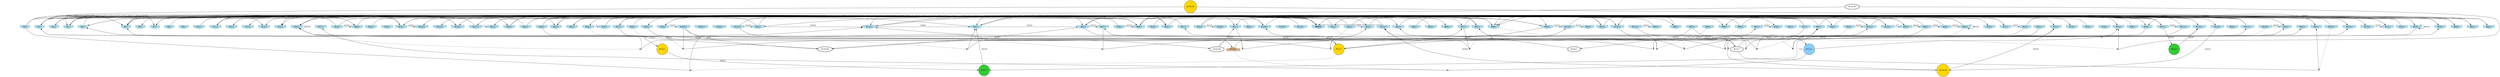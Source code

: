 digraph G {
node[shape = circle]
rankInputs [style = invisible]
rankOutputs [style = invisible]
rankInputs -> rankOutputs [color=invis]
0 [label="#0:1", style = filled, shape = invhouse, color=lightblue]
1 [label="#1:1", style = filled, shape = invhouse, color=lightblue]
2 [label="#2:1", style = filled, shape = invhouse, color=lightblue]
3 [label="#3:1", style = filled, shape = invhouse, color=lightblue]
4 [label="#4:1", style = filled, shape = invhouse, color=lightblue]
5 [label="#5:1", style = filled, shape = invhouse, color=lightblue]
6 [label="#6:1", style = filled, shape = invhouse, color=lightblue]
7 [label="#7:1", style = filled, shape = invhouse, color=lightblue]
8 [label="#8:1", style = filled, shape = invhouse, color=lightblue]
9 [label="#9:1", style = filled, shape = invhouse, color=lightblue]
10 [label="#10:1", style = filled, shape = invhouse, color=lightblue]
11 [label="#11:1", style = filled, shape = invhouse, color=lightblue]
12 [label="#12:1", style = filled, shape = invhouse, color=lightblue]
13 [label="#13:1", style = filled, shape = invhouse, color=lightblue]
14 [label="#14:1", style = filled, shape = invhouse, color=lightblue]
15 [label="#15:1", style = filled, shape = invhouse, color=lightblue]
16 [label="#16:1", style = filled, shape = invhouse, color=lightblue]
17 [label="#17:1", style = filled, shape = invhouse, color=lightblue]
18 [label="#18:1", style = filled, shape = invhouse, color=lightblue]
19 [label="#19:1", style = filled, shape = invhouse, color=lightblue]
20 [label="#20:1", style = filled, shape = invhouse, color=lightblue]
21 [label="#21:1", style = filled, shape = invhouse, color=lightblue]
22 [label="#22:1", style = filled, shape = invhouse, color=lightblue]
23 [label="#23:1", style = filled, shape = invhouse, color=lightblue]
24 [label="#24:1", style = filled, shape = invhouse, color=lightblue]
25 [label="#25:1", style = filled, shape = invhouse, color=lightblue]
26 [label="#26:1", style = filled, shape = invhouse, color=lightblue]
27 [label="#27:1", style = filled, shape = invhouse, color=lightblue]
28 [label="#28:1", style = filled, shape = invhouse, color=lightblue]
29 [label="#29:1", style = filled, shape = invhouse, color=lightblue]
30 [label="#30:1", style = filled, shape = invhouse, color=lightblue]
31 [label="#31:1", style = filled, shape = invhouse, color=lightblue]
32 [label="#32:1", style = filled, shape = invhouse, color=lightblue]
33 [label="#33:1", style = filled, shape = invhouse, color=lightblue]
34 [label="#34:1", style = filled, shape = invhouse, color=lightblue]
35 [label="#35:1", style = filled, shape = invhouse, color=lightblue]
36 [label="#36:1", style = filled, shape = invhouse, color=lightblue]
37 [label="#37:1", style = filled, shape = invhouse, color=lightblue]
38 [label="#38:1", style = filled, shape = invhouse, color=lightblue]
39 [label="#39:1", style = filled, shape = invhouse, color=lightblue]
40 [label="#40:1", style = filled, shape = invhouse, color=lightblue]
41 [label="#41:1", style = filled, shape = invhouse, color=lightblue]
42 [label="#42:1", style = filled, shape = invhouse, color=lightblue]
43 [label="#43:1", style = filled, shape = invhouse, color=lightblue]
44 [label="#44:1", style = filled, shape = invhouse, color=lightblue]
45 [label="#45:1", style = filled, shape = invhouse, color=lightblue]
46 [label="#46:1", style = filled, shape = invhouse, color=lightblue]
47 [label="#47:1", style = filled, shape = invhouse, color=lightblue]
48 [label="#48:1", style = filled, shape = invhouse, color=lightblue]
49 [label="#49:1", style = filled, shape = invhouse, color=lightblue]
50 [label="#50:1", style = filled, shape = invhouse, color=lightblue]
51 [label="#51:1", style = filled, shape = invhouse, color=lightblue]
52 [label="#52:1", style = filled, shape = invhouse, color=lightblue]
53 [label="#53:1", style = filled, shape = invhouse, color=lightblue]
54 [label="#54:1", style = filled, shape = invhouse, color=lightblue]
55 [label="#55:1", style = filled, shape = invhouse, color=lightblue]
56 [label="#56:1", style = filled, shape = invhouse, color=lightblue]
57 [label="#57:1", style = filled, shape = invhouse, color=lightblue]
58 [label="#58:1", style = filled, shape = invhouse, color=lightblue]
59 [label="#59:1", style = filled, shape = invhouse, color=lightblue]
60 [label="#60:1", style = filled, shape = invhouse, color=lightblue]
61 [label="#61:1", style = filled, shape = invhouse, color=lightblue]
62 [label="#62:1", style = filled, shape = invhouse, color=lightblue]
63 [label="#63:1", style = filled, shape = invhouse, color=lightblue]
64 [label="#64:1", style = filled, shape = invhouse, color=lightblue]
65 [label="#65:1", style = filled, shape = invhouse, color=lightblue]
66 [label="#66:1", style = filled, shape = invhouse, color=lightblue]
67 [label="#67:1", style = filled, shape = invhouse, color=lightblue]
68 [label="#68:1", style = filled, shape = invhouse, color=lightblue]
69 [label="#69:1", style = filled, shape = invhouse, color=lightblue]
70 [label="#70:1", style = filled, shape = invhouse, color=lightblue]
71 [label="#71:1", style = filled, shape = invhouse, color=lightblue]
72 [label="#72:1", style = filled, shape = invhouse, color=lightblue]
73 [label="#73:1", style = filled, shape = invhouse, color=lightblue]
74 [label="#74:1", style = filled, shape = invhouse, color=lightblue]
75 [label="#75:1", style = filled, shape = invhouse, color=lightblue]
76 [label="#76:1", style = filled, shape = invhouse, color=lightblue]
77 [label="#77:1", style = filled, shape = invhouse, color=lightblue]
78 [label="#78:1", style = filled, shape = invhouse, color=lightblue]
79 [label="#79:1", style = filled, shape = invhouse, color=lightblue]
80 [label="#80:1", style = filled, shape = invhouse, color=lightblue]
81 [label="#81:1", style = filled, shape = invhouse, color=lightblue]
82 [label="#82:1", style = filled, shape = invhouse, color=lightblue]
83 [label="#83:1", style = filled, shape = invhouse, color=lightblue]
84 [label="#84:1", style = filled, shape = invhouse, color=lightblue]
85 [label="#85:1", style = filled, shape = invhouse, color=lightblue]
86 [label="#86:1", style = filled, shape = invhouse, color=lightblue]
87 [label="#87:1", style = filled, shape = invhouse, color=lightblue]
88 [label="#88:1", style = filled, shape = invhouse, color=lightblue]
89 [label="#89:1", style = filled, shape = invhouse, color=lightblue]
90 [label="#90:1", style = filled, shape = invhouse, color=lightblue]
91 [label="#91:1", style = filled, shape = invhouse, color=lightblue]
92 [label="#92:1", style = filled, shape = invhouse, color=lightblue]
93 [label="#93:1", style = filled, shape = invhouse, color=lightblue]
94 [label="#94:1", style = filled, shape = invhouse, color=lightblue]
95 [label="#95:1", style = filled, shape = invhouse, color=lightblue]
96 [label="#96:1", style = filled, shape = invhouse, color=lightblue]
97 [label="#97:1", style = filled, shape = invhouse, color=lightblue]
98 [label="#98:1", style = filled, shape = invhouse, color=lightblue]
99 [label="#99:1", style = filled, shape = invhouse, color=lightblue]
100 [label="#100:1", style = filled, shape = invhouse, color=lightblue]
101 [label="#101:1", style = filled, shape = invhouse, color=lightblue]
102 [label="#102:1", style = filled, shape = invhouse, color=lightblue]
103 [label="#103:1", style = filled, shape = invhouse, color=lightblue]
104 [label="#104:1", style = filled, shape = invhouse, color=lightblue]
105 [label="#105:1", style = filled, shape = invhouse, color=lightblue]
106 [label="#106:1", style = filled, shape = invhouse, color=lightblue]
107 [label="#107:1", style = filled, shape = invhouse, color=lightblue]
108 [label="#108:1", style = filled, shape = invhouse, color=lightblue]
109 [label="#109:1", style = filled, shape = invhouse, color=lightblue]
110 [label="#110:1", style = filled, shape = invhouse, color=lightblue]
111 [label="#111:1", style = filled, shape = invhouse, color=lightblue]
112 [label="#112:1", style = filled, shape = invhouse, color=lightblue]
113 [label="#113:1", style = filled, shape = invhouse, color=lightblue]
114 [label="#114:1", style = filled, shape = invhouse, color=lightblue]
115 [label="#115:1", style = filled, shape = invhouse, color=lightblue]
116 [label="#116:1", style = filled, shape = invhouse, color=lightblue]
117 [label="#117:1", style = filled, shape = invhouse, color=lightblue]
118 [label="#118:1", style = filled, shape = invhouse, color=lightblue]
119 [label="#119:1", style = filled, shape = invhouse, color=lightblue]
120 [label="#120:1", style = filled, shape = invhouse, color=lightblue]
121 [label="#121:1", style = filled, shape = invhouse, color=lightblue]
122 [label="#122:1", style = filled, shape = invhouse, color=lightblue]
123 [label="#123:1", style = filled, shape = invhouse, color=lightblue]
124 [label="#124:1", style = filled, shape = invhouse, color=lightblue]
125 [label="#125:1", style = filled, shape = invhouse, color=lightblue]
126 [label="#126:1", style = filled, shape = invhouse, color=lightblue]
127 [label="#127:1", style = filled, shape = invhouse, color=lightblue]
128 [label="#128:1", style = filled, shape = house, color=tan]
129 [label="#129:49", shape = doubleoctagon]
130 [label="#130:49", style = filled, fillcolor = gold]
131 [label="#131:7", shape = doubleoctagon]
132 [label="#132:49", shape = doubleoctagon]
133 [label="#133:1", style = filled, fillcolor = lightskyblue]
134 [label="#134:49", style = filled, fillcolor = gold]
135 [label="#135:7", style = filled, fillcolor = gold]
136 [label="#136:7", style = filled, fillcolor=limegreen]
137 [label="#137:7", style = filled, fillcolor=limegreen]
138 [label="#138:49", shape = doubleoctagon]
139 [label="#139:1", style = filled, fillcolor = gold]
140 [label="#140:7", shape = doubleoctagon]
28 -> 128 [label = "65535"]
84 -> 28 [label = "65535"]
4 -> 99 [label = "65535"]
25 -> 111 [label = "65535"]
119 -> 36 [label = "65535"]
142 [shape = point]
59 -> 142 [style = dashed]
132 -> 142 [dir = none]
142 -> 53
23 -> 56 [label = "65535"]
94 -> 69 [label = "65535"]
129 -> 21 [label = "65535"]
55 -> 120 [label = "65535"]
55 -> 16 [label = "65535"]
39 -> 120 [label = "65535"]
143 [shape = point]
128 -> 143 [style = dashed]
133 -> 143 [dir = none]
143 -> 17
50 -> 68 [label = "65535"]
1 -> 42 [label = "65535"]
85 -> 127 [label = "65535"]
24 -> 89 [label = "65535"]
118 -> 45 [label = "65535"]
87 -> 131 [label = "65535"]
121 -> 85 [label = "65535"]
134 -> 73 [label = "65535"]
110 -> 29 [label = "65535"]
111 -> 124 [label = "65535"]
35 -> 14 [label = "65535"]
11 -> 111 [label = "65535"]
52 -> 114 [label = "65535"]
43 -> 45 [label = "65535"]
41 -> 81 [label = "65535"]
34 -> 21 [label = "65535"]
132 -> 108 [label = "65535"]
52 -> 66 [label = "65535"]
49 -> 119 [label = "65535"]
135 -> 33 [label = "65535"]
49 -> 135 [label = "65535"]
101 -> 7 [label = "65535"]
69 -> 35 [label = "65535"]
78 -> 78 [label = "65535"]
86 -> 41 [label = "65535"]
29 -> 104 [label = "65535"]
120 -> 125 [label = "65535"]
32 -> 49 [label = "65535"]
144 [shape = point]
118 -> 144 [style = dashed]
57 -> 144 [dir = none]
144 -> 47
135 -> 37 [label = "65535"]
57 -> 99 [label = "65535"]
112 -> 111 [label = "65535"]
8 -> 47 [label = "65535"]
145 [shape = point]
88 -> 145 [style = dashed]
54 -> 145 [dir = none]
145 -> 114
10 -> 99 [label = "65535"]
93 -> 27 [label = "65535"]
117 -> 7 [label = "65535"]
68 -> 12 [label = "65535"]
36 -> 48 [label = "65535"]
97 -> 63 [label = "65535"]
25 -> 83 [label = "65535"]
16 -> 16 [label = "65535"]
38 -> 99 [label = "65535"]
131 -> 63 [label = "65535"]
19 -> 79 [label = "65535"]
55 -> 6 [label = "65535"]
69 -> 69 [label = "65535"]
55 -> 136 [label = "65535"]
71 -> 51 [label = "65535"]
43 -> 16 [label = "65535"]
83 -> 111 [label = "65535"]
129 -> 45 [label = "65535"]
0 -> 122 [label = "65535"]
10 -> 126 [label = "65535"]
5 -> 7 [label = "65535"]
43 -> 32 [label = "65535"]
108 -> 111 [label = "65535"]
99 -> 32 [label = "65535"]
3 -> 58 [label = "65535"]
90 -> 102 [label = "65535"]
35 -> 83 [label = "65535"]
38 -> 3 [label = "65535"]
99 -> 2 [label = "65535"]
117 -> 48 [label = "65535"]
82 -> 5 [label = "65535"]
96 -> 31 [label = "65535"]
31 -> 124 [label = "16383"]
18 -> 15 [label = "65535"]
116 -> 134 [label = "65535"]
34 -> 100 [label = "65535"]
31 -> 123 [label = "65535"]
7 -> 79 [label = "65535"]
146 [shape = point]
107 -> 146 [style = dashed]
37 -> 146 [dir = none]
146 -> 67
147 [shape = point]
47 -> 147 [style = dashed]
67 -> 147 [dir = none]
147 -> 4
148 [shape = point]
16 -> 148 [style = dashed]
44 -> 148 [dir = none]
148 -> 119
149 [shape = point]
98 -> 149 [style = dashed]
104 -> 149 [dir = none]
149 -> 93
131 -> 112 [label = "65535"]
136 -> 115 [label = "65535"]
130 -> 3 [label = "65535"]
3 -> 5 [label = "65535"]
91 -> 56 [label = "16383"]
34 -> 108 [label = "65535"]
107 -> 102 [label = "65535"]
18 -> 96 [label = "65535"]
0 -> 96 [label = "65535"]
137 -> 35 [label = "65535"]
150 [shape = point]
69 -> 150 [style = dashed]
120 -> 150 [dir = none]
150 -> 16
59 -> 122 [label = "65535"]
52 -> 31 [label = "65535"]
54 -> 35 [label = "2047"]
62 -> 82 [label = "65535"]
68 -> 94 [label = "65535"]
80 -> 24 [label = "65535"]
31 -> 11 [label = "65535"]
151 [shape = point]
90 -> 151 [style = dashed]
68 -> 151 [dir = none]
151 -> 1
5 -> 86 [label = "1023"]
131 -> 117 [label = "65535"]
152 [shape = point]
1 -> 152 [style = dashed]
115 -> 152 [dir = none]
152 -> 134
69 -> 21 [label = "65535"]
83 -> 138 [label = "32767"]
90 -> 2 [label = "65535"]
121 -> 133 [label = "511"]
111 -> 50 [label = "65535"]
153 [shape = point]
135 -> 153 [style = dashed]
0 -> 153 [dir = none]
153 -> 114
99 -> 54 [label = "511"]
103 -> 77 [label = "32767"]
35 -> 78 [label = "65535"]
114 -> 35 [label = "16383"]
63 -> 80 [label = "65535"]
65 -> 11 [label = "65535"]
117 -> 16 [label = "65535"]
122 -> 71 [label = "65535"]
104 -> 138 [label = "1023"]
138 -> 5 [label = "32767"]
23 -> 114 [label = "65535"]
127 -> 3 [label = "65535"]
16 -> 129 [label = "65535"]
23 -> 62 [label = "1023"]
44 -> 48 [label = "65535"]
130 -> 61 [label = "65535"]
123 -> 27 [label = "65535"]
57 -> 13 [label = "65535"]
154 [shape = point]
90 -> 154 [style = dashed]
83 -> 154 [dir = none]
154 -> 122
64 -> 47 [label = "2047"]
42 -> 67 [label = "65535"]
114 -> 73 [label = "511"]
42 -> 24 [label = "127"]
134 -> 112 [label = "16383"]
51 -> 53 [label = "65535"]
155 [shape = point]
22 -> 155 [style = dashed]
47 -> 155 [dir = none]
155 -> 46
44 -> 78 [label = "63"]
156 [shape = point]
26 -> 156 [style = dashed]
51 -> 156 [dir = none]
156 -> 35
1 -> 116 [label = "255"]
72 -> 137 [label = "127"]
117 -> 52 [label = "65535"]
157 [shape = point]
101 -> 157 [style = dashed]
131 -> 157 [dir = none]
157 -> 61
95 -> 48 [label = "65535"]
55 -> 113 [label = "65535"]
58 -> 74 [label = "65535"]
57 -> 7 [label = "65535"]
27 -> 71 [label = "65535"]
93 -> 55 [label = "65535"]
97 -> 48 [label = "63"]
26 -> 97 [label = "3"]
158 [shape = point]
23 -> 158 [style = dashed]
107 -> 158 [dir = none]
158 -> 62
11 -> 49 [label = "7"]
139 -> 137 [label = "65535"]
27 -> 139 [label = "63"]
115 -> 12 [label = "3"]
128 -> 91 [label = "31"]
1 -> 14 [label = "127"]
113 -> 54 [label = "65535"]
107 -> 52 [label = "65535"]
123 -> 50 [label = "127"]
159 [shape = point]
16 -> 159 [style = dashed]
21 -> 159 [dir = none]
159 -> 79
117 -> 22 [label = "65535"]
37 -> 5 [label = "65535"]
22 -> 1 [label = "65535"]
160 [shape = point]
48 -> 160 [style = dashed]
78 -> 160 [dir = none]
160 -> 93
133 -> 53 [label = "31"]
135 -> 102 [label = "65535"]
104 -> 135 [label = "1"]
75 -> 4 [label = "31"]
127 -> 41 [label = "3"]
73 -> 138 [label = "7"]
30 -> 25 [label = "65535"]
33 -> 26 [label = "65535"]
11 -> 103 [label = "65535"]
36 -> 115 [label = "65535"]
140 -> 108 [label = "31"]
87 -> 140 [label = "65535"]
1 -> 81 [label = "65535"]
83 -> 37 [label = "65535"]
55 -> 83 [label = "65535"]
112 -> 15 [label = "65535"]
113 -> 135 [label = "65535"]
2 -> 70 [label = "65535"]
98 -> 77 [label = "65535"]
79 -> 4 [label = "3"]
51 -> 53 [label = "65535"]
61 -> 89 [label = "7"]
67 -> 77 [label = "65535"]
119 -> 40 [label = "65535"]
49 -> 29 [label = "1"]
123 -> 114 [label = "1"]
18 -> 50 [label = "3"]
94 -> 3 [label = "65535"]
30 -> 126 [label = "65535"]
0 -> 62 [label = "1"]
{
	rank = same
	rankdir = TB
	rankInputs -> 0 -> 1 -> 2 -> 3 -> 4 -> 5 -> 6 -> 7 -> 8 -> 9 -> 10 -> 11 -> 12 -> 13 -> 14 -> 15 -> 16 -> 17 -> 18 -> 19 -> 20 -> 21 -> 22 -> 23 -> 24 -> 25 -> 26 -> 27 -> 28 -> 29 -> 30 -> 31 -> 32 -> 33 -> 34 -> 35 -> 36 -> 37 -> 38 -> 39 -> 40 -> 41 -> 42 -> 43 -> 44 -> 45 -> 46 -> 47 -> 48 -> 49 -> 50 -> 51 -> 52 -> 53 -> 54 -> 55 -> 56 -> 57 -> 58 -> 59 -> 60 -> 61 -> 62 -> 63 -> 64 -> 65 -> 66 -> 67 -> 68 -> 69 -> 70 -> 71 -> 72 -> 73 -> 74 -> 75 -> 76 -> 77 -> 78 -> 79 -> 80 -> 81 -> 82 -> 83 -> 84 -> 85 -> 86 -> 87 -> 88 -> 89 -> 90 -> 91 -> 92 -> 93 -> 94 -> 95 -> 96 -> 97 -> 98 -> 99 -> 100 -> 101 -> 102 -> 103 -> 104 -> 105 -> 106 -> 107 -> 108 -> 109 -> 110 -> 111 -> 112 -> 113 -> 114 -> 115 -> 116 -> 117 -> 118 -> 119 -> 120 -> 121 -> 122 -> 123 -> 124 -> 125 -> 126 -> 127 [style = invis]
}
{
	rank = same
	rankdir = TB
	rankOutputs -> 128 [style = invis]
}
}
